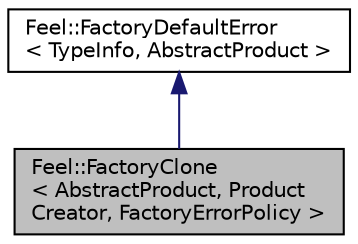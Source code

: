 digraph "Feel::FactoryClone&lt; AbstractProduct, ProductCreator, FactoryErrorPolicy &gt;"
{
 // LATEX_PDF_SIZE
  edge [fontname="Helvetica",fontsize="10",labelfontname="Helvetica",labelfontsize="10"];
  node [fontname="Helvetica",fontsize="10",shape=record];
  Node1 [label="Feel::FactoryClone\l\< AbstractProduct, Product\lCreator, FactoryErrorPolicy \>",height=0.2,width=0.4,color="black", fillcolor="grey75", style="filled", fontcolor="black",tooltip="Implements a generic cloning object Factory."];
  Node2 -> Node1 [dir="back",color="midnightblue",fontsize="10",style="solid",fontname="Helvetica"];
  Node2 [label="Feel::FactoryDefaultError\l\< TypeInfo, AbstractProduct \>",height=0.2,width=0.4,color="black", fillcolor="white", style="filled",URL="$structFeel_1_1FactoryDefaultError.html",tooltip=" "];
}
